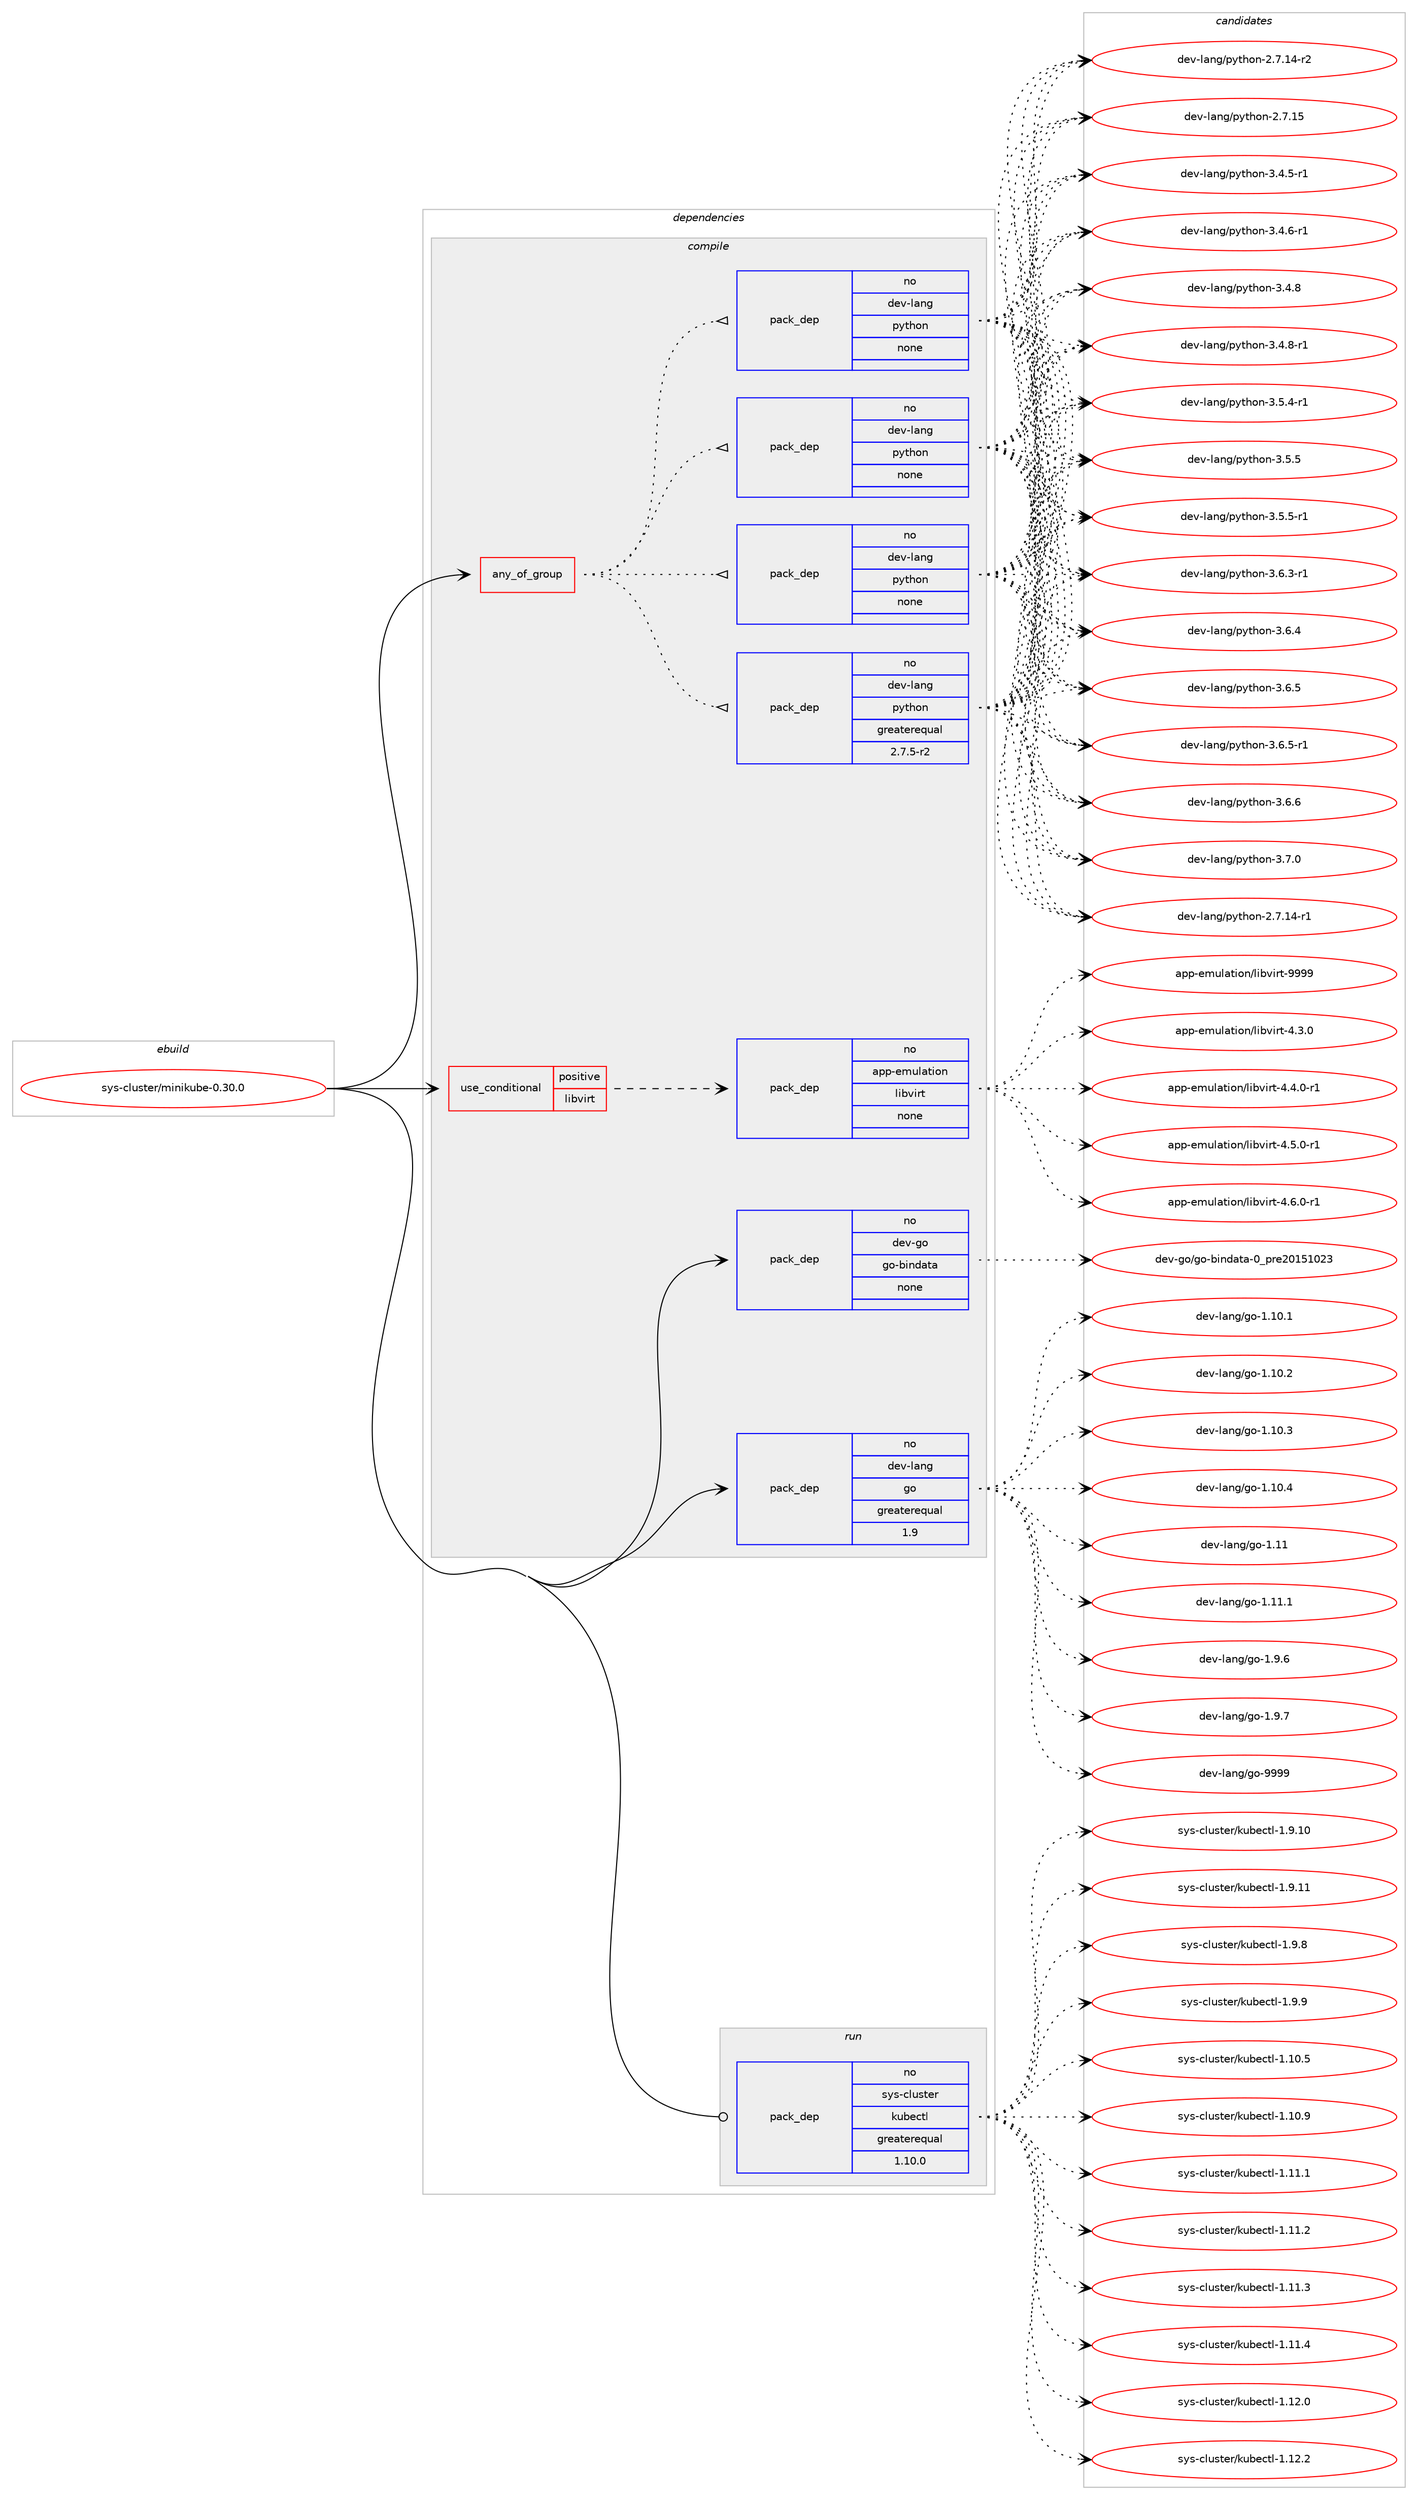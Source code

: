 digraph prolog {

# *************
# Graph options
# *************

newrank=true;
concentrate=true;
compound=true;
graph [rankdir=LR,fontname=Helvetica,fontsize=10,ranksep=1.5];#, ranksep=2.5, nodesep=0.2];
edge  [arrowhead=vee];
node  [fontname=Helvetica,fontsize=10];

# **********
# The ebuild
# **********

subgraph cluster_leftcol {
color=gray;
rank=same;
label=<<i>ebuild</i>>;
id [label="sys-cluster/minikube-0.30.0", color=red, width=4, href="../sys-cluster/minikube-0.30.0.svg"];
}

# ****************
# The dependencies
# ****************

subgraph cluster_midcol {
color=gray;
label=<<i>dependencies</i>>;
subgraph cluster_compile {
fillcolor="#eeeeee";
style=filled;
label=<<i>compile</i>>;
subgraph any180 {
dependency7583 [label=<<TABLE BORDER="0" CELLBORDER="1" CELLSPACING="0" CELLPADDING="4"><TR><TD CELLPADDING="10">any_of_group</TD></TR></TABLE>>, shape=none, color=red];subgraph pack6034 {
dependency7584 [label=<<TABLE BORDER="0" CELLBORDER="1" CELLSPACING="0" CELLPADDING="4" WIDTH="220"><TR><TD ROWSPAN="6" CELLPADDING="30">pack_dep</TD></TR><TR><TD WIDTH="110">no</TD></TR><TR><TD>dev-lang</TD></TR><TR><TD>python</TD></TR><TR><TD>none</TD></TR><TR><TD></TD></TR></TABLE>>, shape=none, color=blue];
}
dependency7583:e -> dependency7584:w [weight=20,style="dotted",arrowhead="oinv"];
subgraph pack6035 {
dependency7585 [label=<<TABLE BORDER="0" CELLBORDER="1" CELLSPACING="0" CELLPADDING="4" WIDTH="220"><TR><TD ROWSPAN="6" CELLPADDING="30">pack_dep</TD></TR><TR><TD WIDTH="110">no</TD></TR><TR><TD>dev-lang</TD></TR><TR><TD>python</TD></TR><TR><TD>none</TD></TR><TR><TD></TD></TR></TABLE>>, shape=none, color=blue];
}
dependency7583:e -> dependency7585:w [weight=20,style="dotted",arrowhead="oinv"];
subgraph pack6036 {
dependency7586 [label=<<TABLE BORDER="0" CELLBORDER="1" CELLSPACING="0" CELLPADDING="4" WIDTH="220"><TR><TD ROWSPAN="6" CELLPADDING="30">pack_dep</TD></TR><TR><TD WIDTH="110">no</TD></TR><TR><TD>dev-lang</TD></TR><TR><TD>python</TD></TR><TR><TD>none</TD></TR><TR><TD></TD></TR></TABLE>>, shape=none, color=blue];
}
dependency7583:e -> dependency7586:w [weight=20,style="dotted",arrowhead="oinv"];
subgraph pack6037 {
dependency7587 [label=<<TABLE BORDER="0" CELLBORDER="1" CELLSPACING="0" CELLPADDING="4" WIDTH="220"><TR><TD ROWSPAN="6" CELLPADDING="30">pack_dep</TD></TR><TR><TD WIDTH="110">no</TD></TR><TR><TD>dev-lang</TD></TR><TR><TD>python</TD></TR><TR><TD>greaterequal</TD></TR><TR><TD>2.7.5-r2</TD></TR></TABLE>>, shape=none, color=blue];
}
dependency7583:e -> dependency7587:w [weight=20,style="dotted",arrowhead="oinv"];
}
id:e -> dependency7583:w [weight=20,style="solid",arrowhead="vee"];
subgraph cond1360 {
dependency7588 [label=<<TABLE BORDER="0" CELLBORDER="1" CELLSPACING="0" CELLPADDING="4"><TR><TD ROWSPAN="3" CELLPADDING="10">use_conditional</TD></TR><TR><TD>positive</TD></TR><TR><TD>libvirt</TD></TR></TABLE>>, shape=none, color=red];
subgraph pack6038 {
dependency7589 [label=<<TABLE BORDER="0" CELLBORDER="1" CELLSPACING="0" CELLPADDING="4" WIDTH="220"><TR><TD ROWSPAN="6" CELLPADDING="30">pack_dep</TD></TR><TR><TD WIDTH="110">no</TD></TR><TR><TD>app-emulation</TD></TR><TR><TD>libvirt</TD></TR><TR><TD>none</TD></TR><TR><TD></TD></TR></TABLE>>, shape=none, color=blue];
}
dependency7588:e -> dependency7589:w [weight=20,style="dashed",arrowhead="vee"];
}
id:e -> dependency7588:w [weight=20,style="solid",arrowhead="vee"];
subgraph pack6039 {
dependency7590 [label=<<TABLE BORDER="0" CELLBORDER="1" CELLSPACING="0" CELLPADDING="4" WIDTH="220"><TR><TD ROWSPAN="6" CELLPADDING="30">pack_dep</TD></TR><TR><TD WIDTH="110">no</TD></TR><TR><TD>dev-go</TD></TR><TR><TD>go-bindata</TD></TR><TR><TD>none</TD></TR><TR><TD></TD></TR></TABLE>>, shape=none, color=blue];
}
id:e -> dependency7590:w [weight=20,style="solid",arrowhead="vee"];
subgraph pack6040 {
dependency7591 [label=<<TABLE BORDER="0" CELLBORDER="1" CELLSPACING="0" CELLPADDING="4" WIDTH="220"><TR><TD ROWSPAN="6" CELLPADDING="30">pack_dep</TD></TR><TR><TD WIDTH="110">no</TD></TR><TR><TD>dev-lang</TD></TR><TR><TD>go</TD></TR><TR><TD>greaterequal</TD></TR><TR><TD>1.9</TD></TR></TABLE>>, shape=none, color=blue];
}
id:e -> dependency7591:w [weight=20,style="solid",arrowhead="vee"];
}
subgraph cluster_compileandrun {
fillcolor="#eeeeee";
style=filled;
label=<<i>compile and run</i>>;
}
subgraph cluster_run {
fillcolor="#eeeeee";
style=filled;
label=<<i>run</i>>;
subgraph pack6041 {
dependency7592 [label=<<TABLE BORDER="0" CELLBORDER="1" CELLSPACING="0" CELLPADDING="4" WIDTH="220"><TR><TD ROWSPAN="6" CELLPADDING="30">pack_dep</TD></TR><TR><TD WIDTH="110">no</TD></TR><TR><TD>sys-cluster</TD></TR><TR><TD>kubectl</TD></TR><TR><TD>greaterequal</TD></TR><TR><TD>1.10.0</TD></TR></TABLE>>, shape=none, color=blue];
}
id:e -> dependency7592:w [weight=20,style="solid",arrowhead="odot"];
}
}

# **************
# The candidates
# **************

subgraph cluster_choices {
rank=same;
color=gray;
label=<<i>candidates</i>>;

subgraph choice6034 {
color=black;
nodesep=1;
choice100101118451089711010347112121116104111110455046554649524511449 [label="dev-lang/python-2.7.14-r1", color=red, width=4,href="../dev-lang/python-2.7.14-r1.svg"];
choice100101118451089711010347112121116104111110455046554649524511450 [label="dev-lang/python-2.7.14-r2", color=red, width=4,href="../dev-lang/python-2.7.14-r2.svg"];
choice10010111845108971101034711212111610411111045504655464953 [label="dev-lang/python-2.7.15", color=red, width=4,href="../dev-lang/python-2.7.15.svg"];
choice1001011184510897110103471121211161041111104551465246534511449 [label="dev-lang/python-3.4.5-r1", color=red, width=4,href="../dev-lang/python-3.4.5-r1.svg"];
choice1001011184510897110103471121211161041111104551465246544511449 [label="dev-lang/python-3.4.6-r1", color=red, width=4,href="../dev-lang/python-3.4.6-r1.svg"];
choice100101118451089711010347112121116104111110455146524656 [label="dev-lang/python-3.4.8", color=red, width=4,href="../dev-lang/python-3.4.8.svg"];
choice1001011184510897110103471121211161041111104551465246564511449 [label="dev-lang/python-3.4.8-r1", color=red, width=4,href="../dev-lang/python-3.4.8-r1.svg"];
choice1001011184510897110103471121211161041111104551465346524511449 [label="dev-lang/python-3.5.4-r1", color=red, width=4,href="../dev-lang/python-3.5.4-r1.svg"];
choice100101118451089711010347112121116104111110455146534653 [label="dev-lang/python-3.5.5", color=red, width=4,href="../dev-lang/python-3.5.5.svg"];
choice1001011184510897110103471121211161041111104551465346534511449 [label="dev-lang/python-3.5.5-r1", color=red, width=4,href="../dev-lang/python-3.5.5-r1.svg"];
choice1001011184510897110103471121211161041111104551465446514511449 [label="dev-lang/python-3.6.3-r1", color=red, width=4,href="../dev-lang/python-3.6.3-r1.svg"];
choice100101118451089711010347112121116104111110455146544652 [label="dev-lang/python-3.6.4", color=red, width=4,href="../dev-lang/python-3.6.4.svg"];
choice100101118451089711010347112121116104111110455146544653 [label="dev-lang/python-3.6.5", color=red, width=4,href="../dev-lang/python-3.6.5.svg"];
choice1001011184510897110103471121211161041111104551465446534511449 [label="dev-lang/python-3.6.5-r1", color=red, width=4,href="../dev-lang/python-3.6.5-r1.svg"];
choice100101118451089711010347112121116104111110455146544654 [label="dev-lang/python-3.6.6", color=red, width=4,href="../dev-lang/python-3.6.6.svg"];
choice100101118451089711010347112121116104111110455146554648 [label="dev-lang/python-3.7.0", color=red, width=4,href="../dev-lang/python-3.7.0.svg"];
dependency7584:e -> choice100101118451089711010347112121116104111110455046554649524511449:w [style=dotted,weight="100"];
dependency7584:e -> choice100101118451089711010347112121116104111110455046554649524511450:w [style=dotted,weight="100"];
dependency7584:e -> choice10010111845108971101034711212111610411111045504655464953:w [style=dotted,weight="100"];
dependency7584:e -> choice1001011184510897110103471121211161041111104551465246534511449:w [style=dotted,weight="100"];
dependency7584:e -> choice1001011184510897110103471121211161041111104551465246544511449:w [style=dotted,weight="100"];
dependency7584:e -> choice100101118451089711010347112121116104111110455146524656:w [style=dotted,weight="100"];
dependency7584:e -> choice1001011184510897110103471121211161041111104551465246564511449:w [style=dotted,weight="100"];
dependency7584:e -> choice1001011184510897110103471121211161041111104551465346524511449:w [style=dotted,weight="100"];
dependency7584:e -> choice100101118451089711010347112121116104111110455146534653:w [style=dotted,weight="100"];
dependency7584:e -> choice1001011184510897110103471121211161041111104551465346534511449:w [style=dotted,weight="100"];
dependency7584:e -> choice1001011184510897110103471121211161041111104551465446514511449:w [style=dotted,weight="100"];
dependency7584:e -> choice100101118451089711010347112121116104111110455146544652:w [style=dotted,weight="100"];
dependency7584:e -> choice100101118451089711010347112121116104111110455146544653:w [style=dotted,weight="100"];
dependency7584:e -> choice1001011184510897110103471121211161041111104551465446534511449:w [style=dotted,weight="100"];
dependency7584:e -> choice100101118451089711010347112121116104111110455146544654:w [style=dotted,weight="100"];
dependency7584:e -> choice100101118451089711010347112121116104111110455146554648:w [style=dotted,weight="100"];
}
subgraph choice6035 {
color=black;
nodesep=1;
choice100101118451089711010347112121116104111110455046554649524511449 [label="dev-lang/python-2.7.14-r1", color=red, width=4,href="../dev-lang/python-2.7.14-r1.svg"];
choice100101118451089711010347112121116104111110455046554649524511450 [label="dev-lang/python-2.7.14-r2", color=red, width=4,href="../dev-lang/python-2.7.14-r2.svg"];
choice10010111845108971101034711212111610411111045504655464953 [label="dev-lang/python-2.7.15", color=red, width=4,href="../dev-lang/python-2.7.15.svg"];
choice1001011184510897110103471121211161041111104551465246534511449 [label="dev-lang/python-3.4.5-r1", color=red, width=4,href="../dev-lang/python-3.4.5-r1.svg"];
choice1001011184510897110103471121211161041111104551465246544511449 [label="dev-lang/python-3.4.6-r1", color=red, width=4,href="../dev-lang/python-3.4.6-r1.svg"];
choice100101118451089711010347112121116104111110455146524656 [label="dev-lang/python-3.4.8", color=red, width=4,href="../dev-lang/python-3.4.8.svg"];
choice1001011184510897110103471121211161041111104551465246564511449 [label="dev-lang/python-3.4.8-r1", color=red, width=4,href="../dev-lang/python-3.4.8-r1.svg"];
choice1001011184510897110103471121211161041111104551465346524511449 [label="dev-lang/python-3.5.4-r1", color=red, width=4,href="../dev-lang/python-3.5.4-r1.svg"];
choice100101118451089711010347112121116104111110455146534653 [label="dev-lang/python-3.5.5", color=red, width=4,href="../dev-lang/python-3.5.5.svg"];
choice1001011184510897110103471121211161041111104551465346534511449 [label="dev-lang/python-3.5.5-r1", color=red, width=4,href="../dev-lang/python-3.5.5-r1.svg"];
choice1001011184510897110103471121211161041111104551465446514511449 [label="dev-lang/python-3.6.3-r1", color=red, width=4,href="../dev-lang/python-3.6.3-r1.svg"];
choice100101118451089711010347112121116104111110455146544652 [label="dev-lang/python-3.6.4", color=red, width=4,href="../dev-lang/python-3.6.4.svg"];
choice100101118451089711010347112121116104111110455146544653 [label="dev-lang/python-3.6.5", color=red, width=4,href="../dev-lang/python-3.6.5.svg"];
choice1001011184510897110103471121211161041111104551465446534511449 [label="dev-lang/python-3.6.5-r1", color=red, width=4,href="../dev-lang/python-3.6.5-r1.svg"];
choice100101118451089711010347112121116104111110455146544654 [label="dev-lang/python-3.6.6", color=red, width=4,href="../dev-lang/python-3.6.6.svg"];
choice100101118451089711010347112121116104111110455146554648 [label="dev-lang/python-3.7.0", color=red, width=4,href="../dev-lang/python-3.7.0.svg"];
dependency7585:e -> choice100101118451089711010347112121116104111110455046554649524511449:w [style=dotted,weight="100"];
dependency7585:e -> choice100101118451089711010347112121116104111110455046554649524511450:w [style=dotted,weight="100"];
dependency7585:e -> choice10010111845108971101034711212111610411111045504655464953:w [style=dotted,weight="100"];
dependency7585:e -> choice1001011184510897110103471121211161041111104551465246534511449:w [style=dotted,weight="100"];
dependency7585:e -> choice1001011184510897110103471121211161041111104551465246544511449:w [style=dotted,weight="100"];
dependency7585:e -> choice100101118451089711010347112121116104111110455146524656:w [style=dotted,weight="100"];
dependency7585:e -> choice1001011184510897110103471121211161041111104551465246564511449:w [style=dotted,weight="100"];
dependency7585:e -> choice1001011184510897110103471121211161041111104551465346524511449:w [style=dotted,weight="100"];
dependency7585:e -> choice100101118451089711010347112121116104111110455146534653:w [style=dotted,weight="100"];
dependency7585:e -> choice1001011184510897110103471121211161041111104551465346534511449:w [style=dotted,weight="100"];
dependency7585:e -> choice1001011184510897110103471121211161041111104551465446514511449:w [style=dotted,weight="100"];
dependency7585:e -> choice100101118451089711010347112121116104111110455146544652:w [style=dotted,weight="100"];
dependency7585:e -> choice100101118451089711010347112121116104111110455146544653:w [style=dotted,weight="100"];
dependency7585:e -> choice1001011184510897110103471121211161041111104551465446534511449:w [style=dotted,weight="100"];
dependency7585:e -> choice100101118451089711010347112121116104111110455146544654:w [style=dotted,weight="100"];
dependency7585:e -> choice100101118451089711010347112121116104111110455146554648:w [style=dotted,weight="100"];
}
subgraph choice6036 {
color=black;
nodesep=1;
choice100101118451089711010347112121116104111110455046554649524511449 [label="dev-lang/python-2.7.14-r1", color=red, width=4,href="../dev-lang/python-2.7.14-r1.svg"];
choice100101118451089711010347112121116104111110455046554649524511450 [label="dev-lang/python-2.7.14-r2", color=red, width=4,href="../dev-lang/python-2.7.14-r2.svg"];
choice10010111845108971101034711212111610411111045504655464953 [label="dev-lang/python-2.7.15", color=red, width=4,href="../dev-lang/python-2.7.15.svg"];
choice1001011184510897110103471121211161041111104551465246534511449 [label="dev-lang/python-3.4.5-r1", color=red, width=4,href="../dev-lang/python-3.4.5-r1.svg"];
choice1001011184510897110103471121211161041111104551465246544511449 [label="dev-lang/python-3.4.6-r1", color=red, width=4,href="../dev-lang/python-3.4.6-r1.svg"];
choice100101118451089711010347112121116104111110455146524656 [label="dev-lang/python-3.4.8", color=red, width=4,href="../dev-lang/python-3.4.8.svg"];
choice1001011184510897110103471121211161041111104551465246564511449 [label="dev-lang/python-3.4.8-r1", color=red, width=4,href="../dev-lang/python-3.4.8-r1.svg"];
choice1001011184510897110103471121211161041111104551465346524511449 [label="dev-lang/python-3.5.4-r1", color=red, width=4,href="../dev-lang/python-3.5.4-r1.svg"];
choice100101118451089711010347112121116104111110455146534653 [label="dev-lang/python-3.5.5", color=red, width=4,href="../dev-lang/python-3.5.5.svg"];
choice1001011184510897110103471121211161041111104551465346534511449 [label="dev-lang/python-3.5.5-r1", color=red, width=4,href="../dev-lang/python-3.5.5-r1.svg"];
choice1001011184510897110103471121211161041111104551465446514511449 [label="dev-lang/python-3.6.3-r1", color=red, width=4,href="../dev-lang/python-3.6.3-r1.svg"];
choice100101118451089711010347112121116104111110455146544652 [label="dev-lang/python-3.6.4", color=red, width=4,href="../dev-lang/python-3.6.4.svg"];
choice100101118451089711010347112121116104111110455146544653 [label="dev-lang/python-3.6.5", color=red, width=4,href="../dev-lang/python-3.6.5.svg"];
choice1001011184510897110103471121211161041111104551465446534511449 [label="dev-lang/python-3.6.5-r1", color=red, width=4,href="../dev-lang/python-3.6.5-r1.svg"];
choice100101118451089711010347112121116104111110455146544654 [label="dev-lang/python-3.6.6", color=red, width=4,href="../dev-lang/python-3.6.6.svg"];
choice100101118451089711010347112121116104111110455146554648 [label="dev-lang/python-3.7.0", color=red, width=4,href="../dev-lang/python-3.7.0.svg"];
dependency7586:e -> choice100101118451089711010347112121116104111110455046554649524511449:w [style=dotted,weight="100"];
dependency7586:e -> choice100101118451089711010347112121116104111110455046554649524511450:w [style=dotted,weight="100"];
dependency7586:e -> choice10010111845108971101034711212111610411111045504655464953:w [style=dotted,weight="100"];
dependency7586:e -> choice1001011184510897110103471121211161041111104551465246534511449:w [style=dotted,weight="100"];
dependency7586:e -> choice1001011184510897110103471121211161041111104551465246544511449:w [style=dotted,weight="100"];
dependency7586:e -> choice100101118451089711010347112121116104111110455146524656:w [style=dotted,weight="100"];
dependency7586:e -> choice1001011184510897110103471121211161041111104551465246564511449:w [style=dotted,weight="100"];
dependency7586:e -> choice1001011184510897110103471121211161041111104551465346524511449:w [style=dotted,weight="100"];
dependency7586:e -> choice100101118451089711010347112121116104111110455146534653:w [style=dotted,weight="100"];
dependency7586:e -> choice1001011184510897110103471121211161041111104551465346534511449:w [style=dotted,weight="100"];
dependency7586:e -> choice1001011184510897110103471121211161041111104551465446514511449:w [style=dotted,weight="100"];
dependency7586:e -> choice100101118451089711010347112121116104111110455146544652:w [style=dotted,weight="100"];
dependency7586:e -> choice100101118451089711010347112121116104111110455146544653:w [style=dotted,weight="100"];
dependency7586:e -> choice1001011184510897110103471121211161041111104551465446534511449:w [style=dotted,weight="100"];
dependency7586:e -> choice100101118451089711010347112121116104111110455146544654:w [style=dotted,weight="100"];
dependency7586:e -> choice100101118451089711010347112121116104111110455146554648:w [style=dotted,weight="100"];
}
subgraph choice6037 {
color=black;
nodesep=1;
choice100101118451089711010347112121116104111110455046554649524511449 [label="dev-lang/python-2.7.14-r1", color=red, width=4,href="../dev-lang/python-2.7.14-r1.svg"];
choice100101118451089711010347112121116104111110455046554649524511450 [label="dev-lang/python-2.7.14-r2", color=red, width=4,href="../dev-lang/python-2.7.14-r2.svg"];
choice10010111845108971101034711212111610411111045504655464953 [label="dev-lang/python-2.7.15", color=red, width=4,href="../dev-lang/python-2.7.15.svg"];
choice1001011184510897110103471121211161041111104551465246534511449 [label="dev-lang/python-3.4.5-r1", color=red, width=4,href="../dev-lang/python-3.4.5-r1.svg"];
choice1001011184510897110103471121211161041111104551465246544511449 [label="dev-lang/python-3.4.6-r1", color=red, width=4,href="../dev-lang/python-3.4.6-r1.svg"];
choice100101118451089711010347112121116104111110455146524656 [label="dev-lang/python-3.4.8", color=red, width=4,href="../dev-lang/python-3.4.8.svg"];
choice1001011184510897110103471121211161041111104551465246564511449 [label="dev-lang/python-3.4.8-r1", color=red, width=4,href="../dev-lang/python-3.4.8-r1.svg"];
choice1001011184510897110103471121211161041111104551465346524511449 [label="dev-lang/python-3.5.4-r1", color=red, width=4,href="../dev-lang/python-3.5.4-r1.svg"];
choice100101118451089711010347112121116104111110455146534653 [label="dev-lang/python-3.5.5", color=red, width=4,href="../dev-lang/python-3.5.5.svg"];
choice1001011184510897110103471121211161041111104551465346534511449 [label="dev-lang/python-3.5.5-r1", color=red, width=4,href="../dev-lang/python-3.5.5-r1.svg"];
choice1001011184510897110103471121211161041111104551465446514511449 [label="dev-lang/python-3.6.3-r1", color=red, width=4,href="../dev-lang/python-3.6.3-r1.svg"];
choice100101118451089711010347112121116104111110455146544652 [label="dev-lang/python-3.6.4", color=red, width=4,href="../dev-lang/python-3.6.4.svg"];
choice100101118451089711010347112121116104111110455146544653 [label="dev-lang/python-3.6.5", color=red, width=4,href="../dev-lang/python-3.6.5.svg"];
choice1001011184510897110103471121211161041111104551465446534511449 [label="dev-lang/python-3.6.5-r1", color=red, width=4,href="../dev-lang/python-3.6.5-r1.svg"];
choice100101118451089711010347112121116104111110455146544654 [label="dev-lang/python-3.6.6", color=red, width=4,href="../dev-lang/python-3.6.6.svg"];
choice100101118451089711010347112121116104111110455146554648 [label="dev-lang/python-3.7.0", color=red, width=4,href="../dev-lang/python-3.7.0.svg"];
dependency7587:e -> choice100101118451089711010347112121116104111110455046554649524511449:w [style=dotted,weight="100"];
dependency7587:e -> choice100101118451089711010347112121116104111110455046554649524511450:w [style=dotted,weight="100"];
dependency7587:e -> choice10010111845108971101034711212111610411111045504655464953:w [style=dotted,weight="100"];
dependency7587:e -> choice1001011184510897110103471121211161041111104551465246534511449:w [style=dotted,weight="100"];
dependency7587:e -> choice1001011184510897110103471121211161041111104551465246544511449:w [style=dotted,weight="100"];
dependency7587:e -> choice100101118451089711010347112121116104111110455146524656:w [style=dotted,weight="100"];
dependency7587:e -> choice1001011184510897110103471121211161041111104551465246564511449:w [style=dotted,weight="100"];
dependency7587:e -> choice1001011184510897110103471121211161041111104551465346524511449:w [style=dotted,weight="100"];
dependency7587:e -> choice100101118451089711010347112121116104111110455146534653:w [style=dotted,weight="100"];
dependency7587:e -> choice1001011184510897110103471121211161041111104551465346534511449:w [style=dotted,weight="100"];
dependency7587:e -> choice1001011184510897110103471121211161041111104551465446514511449:w [style=dotted,weight="100"];
dependency7587:e -> choice100101118451089711010347112121116104111110455146544652:w [style=dotted,weight="100"];
dependency7587:e -> choice100101118451089711010347112121116104111110455146544653:w [style=dotted,weight="100"];
dependency7587:e -> choice1001011184510897110103471121211161041111104551465446534511449:w [style=dotted,weight="100"];
dependency7587:e -> choice100101118451089711010347112121116104111110455146544654:w [style=dotted,weight="100"];
dependency7587:e -> choice100101118451089711010347112121116104111110455146554648:w [style=dotted,weight="100"];
}
subgraph choice6038 {
color=black;
nodesep=1;
choice9711211245101109117108971161051111104710810598118105114116455246514648 [label="app-emulation/libvirt-4.3.0", color=red, width=4,href="../app-emulation/libvirt-4.3.0.svg"];
choice97112112451011091171089711610511111047108105981181051141164552465246484511449 [label="app-emulation/libvirt-4.4.0-r1", color=red, width=4,href="../app-emulation/libvirt-4.4.0-r1.svg"];
choice97112112451011091171089711610511111047108105981181051141164552465346484511449 [label="app-emulation/libvirt-4.5.0-r1", color=red, width=4,href="../app-emulation/libvirt-4.5.0-r1.svg"];
choice97112112451011091171089711610511111047108105981181051141164552465446484511449 [label="app-emulation/libvirt-4.6.0-r1", color=red, width=4,href="../app-emulation/libvirt-4.6.0-r1.svg"];
choice97112112451011091171089711610511111047108105981181051141164557575757 [label="app-emulation/libvirt-9999", color=red, width=4,href="../app-emulation/libvirt-9999.svg"];
dependency7589:e -> choice9711211245101109117108971161051111104710810598118105114116455246514648:w [style=dotted,weight="100"];
dependency7589:e -> choice97112112451011091171089711610511111047108105981181051141164552465246484511449:w [style=dotted,weight="100"];
dependency7589:e -> choice97112112451011091171089711610511111047108105981181051141164552465346484511449:w [style=dotted,weight="100"];
dependency7589:e -> choice97112112451011091171089711610511111047108105981181051141164552465446484511449:w [style=dotted,weight="100"];
dependency7589:e -> choice97112112451011091171089711610511111047108105981181051141164557575757:w [style=dotted,weight="100"];
}
subgraph choice6039 {
color=black;
nodesep=1;
choice1001011184510311147103111459810511010097116974548951121141015048495349485051 [label="dev-go/go-bindata-0_pre20151023", color=red, width=4,href="../dev-go/go-bindata-0_pre20151023.svg"];
dependency7590:e -> choice1001011184510311147103111459810511010097116974548951121141015048495349485051:w [style=dotted,weight="100"];
}
subgraph choice6040 {
color=black;
nodesep=1;
choice10010111845108971101034710311145494649484649 [label="dev-lang/go-1.10.1", color=red, width=4,href="../dev-lang/go-1.10.1.svg"];
choice10010111845108971101034710311145494649484650 [label="dev-lang/go-1.10.2", color=red, width=4,href="../dev-lang/go-1.10.2.svg"];
choice10010111845108971101034710311145494649484651 [label="dev-lang/go-1.10.3", color=red, width=4,href="../dev-lang/go-1.10.3.svg"];
choice10010111845108971101034710311145494649484652 [label="dev-lang/go-1.10.4", color=red, width=4,href="../dev-lang/go-1.10.4.svg"];
choice1001011184510897110103471031114549464949 [label="dev-lang/go-1.11", color=red, width=4,href="../dev-lang/go-1.11.svg"];
choice10010111845108971101034710311145494649494649 [label="dev-lang/go-1.11.1", color=red, width=4,href="../dev-lang/go-1.11.1.svg"];
choice100101118451089711010347103111454946574654 [label="dev-lang/go-1.9.6", color=red, width=4,href="../dev-lang/go-1.9.6.svg"];
choice100101118451089711010347103111454946574655 [label="dev-lang/go-1.9.7", color=red, width=4,href="../dev-lang/go-1.9.7.svg"];
choice1001011184510897110103471031114557575757 [label="dev-lang/go-9999", color=red, width=4,href="../dev-lang/go-9999.svg"];
dependency7591:e -> choice10010111845108971101034710311145494649484649:w [style=dotted,weight="100"];
dependency7591:e -> choice10010111845108971101034710311145494649484650:w [style=dotted,weight="100"];
dependency7591:e -> choice10010111845108971101034710311145494649484651:w [style=dotted,weight="100"];
dependency7591:e -> choice10010111845108971101034710311145494649484652:w [style=dotted,weight="100"];
dependency7591:e -> choice1001011184510897110103471031114549464949:w [style=dotted,weight="100"];
dependency7591:e -> choice10010111845108971101034710311145494649494649:w [style=dotted,weight="100"];
dependency7591:e -> choice100101118451089711010347103111454946574654:w [style=dotted,weight="100"];
dependency7591:e -> choice100101118451089711010347103111454946574655:w [style=dotted,weight="100"];
dependency7591:e -> choice1001011184510897110103471031114557575757:w [style=dotted,weight="100"];
}
subgraph choice6041 {
color=black;
nodesep=1;
choice115121115459910811711511610111447107117981019911610845494649484653 [label="sys-cluster/kubectl-1.10.5", color=red, width=4,href="../sys-cluster/kubectl-1.10.5.svg"];
choice115121115459910811711511610111447107117981019911610845494649484657 [label="sys-cluster/kubectl-1.10.9", color=red, width=4,href="../sys-cluster/kubectl-1.10.9.svg"];
choice115121115459910811711511610111447107117981019911610845494649494649 [label="sys-cluster/kubectl-1.11.1", color=red, width=4,href="../sys-cluster/kubectl-1.11.1.svg"];
choice115121115459910811711511610111447107117981019911610845494649494650 [label="sys-cluster/kubectl-1.11.2", color=red, width=4,href="../sys-cluster/kubectl-1.11.2.svg"];
choice115121115459910811711511610111447107117981019911610845494649494651 [label="sys-cluster/kubectl-1.11.3", color=red, width=4,href="../sys-cluster/kubectl-1.11.3.svg"];
choice115121115459910811711511610111447107117981019911610845494649494652 [label="sys-cluster/kubectl-1.11.4", color=red, width=4,href="../sys-cluster/kubectl-1.11.4.svg"];
choice115121115459910811711511610111447107117981019911610845494649504648 [label="sys-cluster/kubectl-1.12.0", color=red, width=4,href="../sys-cluster/kubectl-1.12.0.svg"];
choice115121115459910811711511610111447107117981019911610845494649504650 [label="sys-cluster/kubectl-1.12.2", color=red, width=4,href="../sys-cluster/kubectl-1.12.2.svg"];
choice115121115459910811711511610111447107117981019911610845494657464948 [label="sys-cluster/kubectl-1.9.10", color=red, width=4,href="../sys-cluster/kubectl-1.9.10.svg"];
choice115121115459910811711511610111447107117981019911610845494657464949 [label="sys-cluster/kubectl-1.9.11", color=red, width=4,href="../sys-cluster/kubectl-1.9.11.svg"];
choice1151211154599108117115116101114471071179810199116108454946574656 [label="sys-cluster/kubectl-1.9.8", color=red, width=4,href="../sys-cluster/kubectl-1.9.8.svg"];
choice1151211154599108117115116101114471071179810199116108454946574657 [label="sys-cluster/kubectl-1.9.9", color=red, width=4,href="../sys-cluster/kubectl-1.9.9.svg"];
dependency7592:e -> choice115121115459910811711511610111447107117981019911610845494649484653:w [style=dotted,weight="100"];
dependency7592:e -> choice115121115459910811711511610111447107117981019911610845494649484657:w [style=dotted,weight="100"];
dependency7592:e -> choice115121115459910811711511610111447107117981019911610845494649494649:w [style=dotted,weight="100"];
dependency7592:e -> choice115121115459910811711511610111447107117981019911610845494649494650:w [style=dotted,weight="100"];
dependency7592:e -> choice115121115459910811711511610111447107117981019911610845494649494651:w [style=dotted,weight="100"];
dependency7592:e -> choice115121115459910811711511610111447107117981019911610845494649494652:w [style=dotted,weight="100"];
dependency7592:e -> choice115121115459910811711511610111447107117981019911610845494649504648:w [style=dotted,weight="100"];
dependency7592:e -> choice115121115459910811711511610111447107117981019911610845494649504650:w [style=dotted,weight="100"];
dependency7592:e -> choice115121115459910811711511610111447107117981019911610845494657464948:w [style=dotted,weight="100"];
dependency7592:e -> choice115121115459910811711511610111447107117981019911610845494657464949:w [style=dotted,weight="100"];
dependency7592:e -> choice1151211154599108117115116101114471071179810199116108454946574656:w [style=dotted,weight="100"];
dependency7592:e -> choice1151211154599108117115116101114471071179810199116108454946574657:w [style=dotted,weight="100"];
}
}

}
